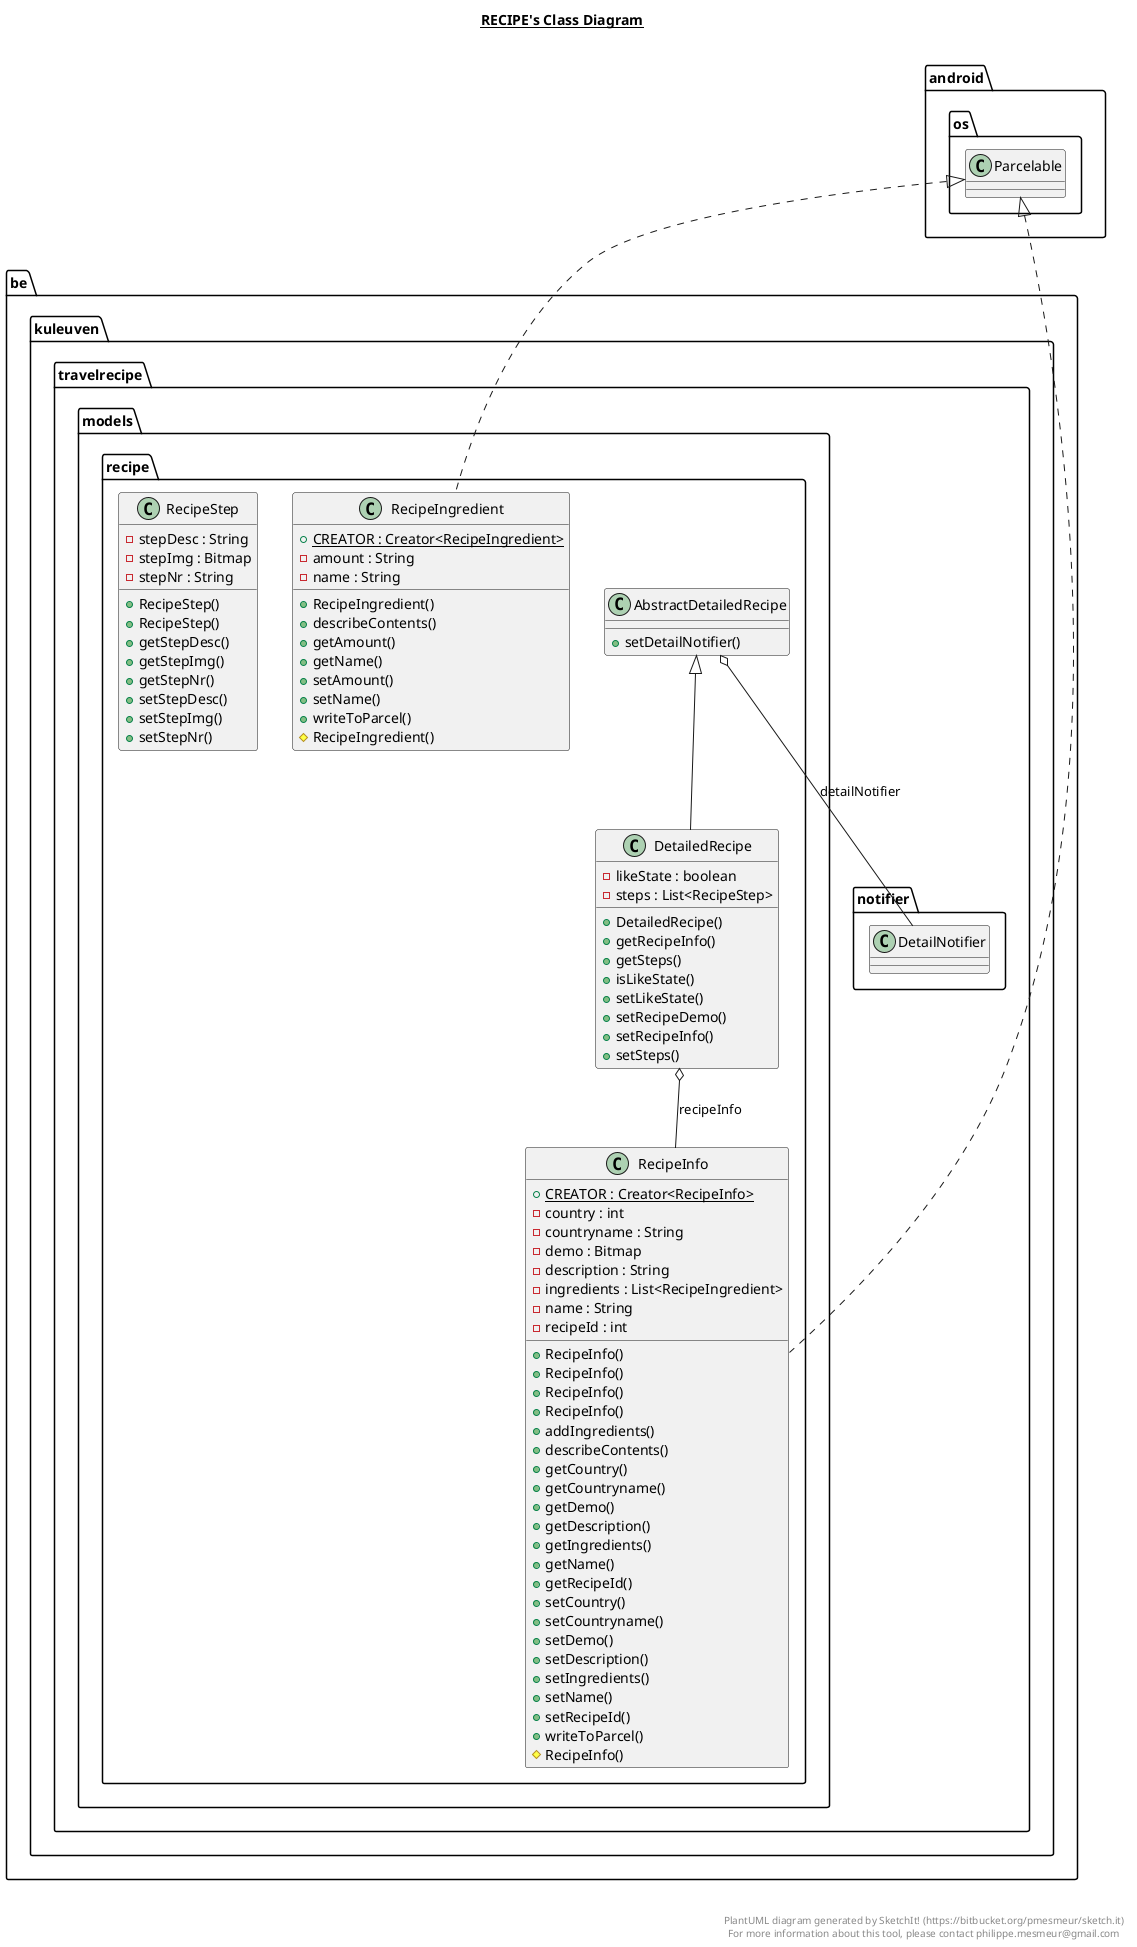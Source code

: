 @startuml

title __RECIPE's Class Diagram__\n

  namespace be.kuleuven.travelrecipe {
    namespace models.recipe {
      class be.kuleuven.travelrecipe.models.recipe.AbstractDetailedRecipe {
          + setDetailNotifier()
      }
    }
  }
  

  namespace be.kuleuven.travelrecipe {
    namespace models.recipe {
      class be.kuleuven.travelrecipe.models.recipe.DetailedRecipe {
          - likeState : boolean
          - steps : List<RecipeStep>
          + DetailedRecipe()
          + getRecipeInfo()
          + getSteps()
          + isLikeState()
          + setLikeState()
          + setRecipeDemo()
          + setRecipeInfo()
          + setSteps()
      }
    }
  }
  

  namespace be.kuleuven.travelrecipe {
    namespace models.recipe {
      class be.kuleuven.travelrecipe.models.recipe.RecipeInfo {
          {static} + CREATOR : Creator<RecipeInfo>
          - country : int
          - countryname : String
          - demo : Bitmap
          - description : String
          - ingredients : List<RecipeIngredient>
          - name : String
          - recipeId : int
          + RecipeInfo()
          + RecipeInfo()
          + RecipeInfo()
          + RecipeInfo()
          + addIngredients()
          + describeContents()
          + getCountry()
          + getCountryname()
          + getDemo()
          + getDescription()
          + getIngredients()
          + getName()
          + getRecipeId()
          + setCountry()
          + setCountryname()
          + setDemo()
          + setDescription()
          + setIngredients()
          + setName()
          + setRecipeId()
          + writeToParcel()
          # RecipeInfo()
      }
    }
  }
  

  namespace be.kuleuven.travelrecipe {
    namespace models.recipe {
      class be.kuleuven.travelrecipe.models.recipe.RecipeIngredient {
          {static} + CREATOR : Creator<RecipeIngredient>
          - amount : String
          - name : String
          + RecipeIngredient()
          + describeContents()
          + getAmount()
          + getName()
          + setAmount()
          + setName()
          + writeToParcel()
          # RecipeIngredient()
      }
    }
  }
  

  namespace be.kuleuven.travelrecipe {
    namespace models.recipe {
      class be.kuleuven.travelrecipe.models.recipe.RecipeStep {
          - stepDesc : String
          - stepImg : Bitmap
          - stepNr : String
          + RecipeStep()
          + RecipeStep()
          + getStepDesc()
          + getStepImg()
          + getStepNr()
          + setStepDesc()
          + setStepImg()
          + setStepNr()
      }
    }
  }
  

  be.kuleuven.travelrecipe.models.recipe.AbstractDetailedRecipe o-- be.kuleuven.travelrecipe.notifier.DetailNotifier : detailNotifier
  be.kuleuven.travelrecipe.models.recipe.DetailedRecipe -up-|> be.kuleuven.travelrecipe.models.recipe.AbstractDetailedRecipe
  be.kuleuven.travelrecipe.models.recipe.DetailedRecipe o-- be.kuleuven.travelrecipe.models.recipe.RecipeInfo : recipeInfo
  be.kuleuven.travelrecipe.models.recipe.RecipeInfo .up.|> android.os.Parcelable
  be.kuleuven.travelrecipe.models.recipe.RecipeIngredient .up.|> android.os.Parcelable


right footer


PlantUML diagram generated by SketchIt! (https://bitbucket.org/pmesmeur/sketch.it)
For more information about this tool, please contact philippe.mesmeur@gmail.com
endfooter

@enduml
